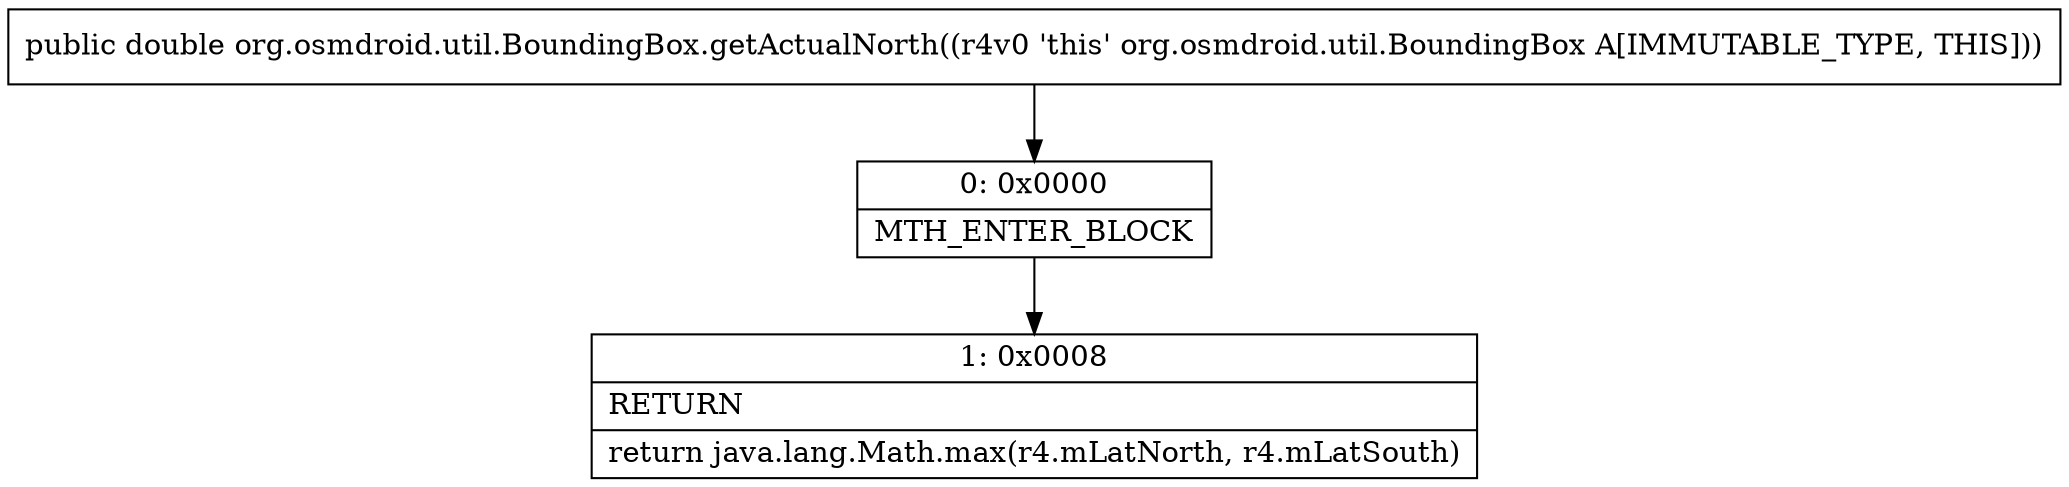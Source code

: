 digraph "CFG fororg.osmdroid.util.BoundingBox.getActualNorth()D" {
Node_0 [shape=record,label="{0\:\ 0x0000|MTH_ENTER_BLOCK\l}"];
Node_1 [shape=record,label="{1\:\ 0x0008|RETURN\l|return java.lang.Math.max(r4.mLatNorth, r4.mLatSouth)\l}"];
MethodNode[shape=record,label="{public double org.osmdroid.util.BoundingBox.getActualNorth((r4v0 'this' org.osmdroid.util.BoundingBox A[IMMUTABLE_TYPE, THIS])) }"];
MethodNode -> Node_0;
Node_0 -> Node_1;
}

